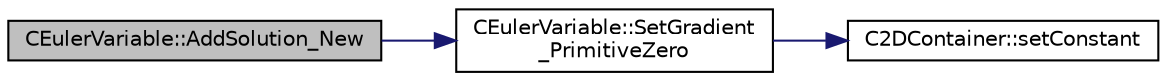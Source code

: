digraph "CEulerVariable::AddSolution_New"
{
  edge [fontname="Helvetica",fontsize="10",labelfontname="Helvetica",labelfontsize="10"];
  node [fontname="Helvetica",fontsize="10",shape=record];
  rankdir="LR";
  Node23 [label="CEulerVariable::AddSolution_New",height=0.2,width=0.4,color="black", fillcolor="grey75", style="filled", fontcolor="black"];
  Node23 -> Node24 [color="midnightblue",fontsize="10",style="solid",fontname="Helvetica"];
  Node24 [label="CEulerVariable::SetGradient\l_PrimitiveZero",height=0.2,width=0.4,color="black", fillcolor="white", style="filled",URL="$class_c_euler_variable.html#a188b0fcfb0934ab6afe4fe235ba36e02",tooltip="Set to zero the gradient of the primitive variables. "];
  Node24 -> Node25 [color="midnightblue",fontsize="10",style="solid",fontname="Helvetica"];
  Node25 [label="C2DContainer::setConstant",height=0.2,width=0.4,color="black", fillcolor="white", style="filled",URL="$class_c2_d_container.html#ab9f8a545ab85abdd3291f0f65b4f411b",tooltip="Set value of all entries to \"value\". "];
}

